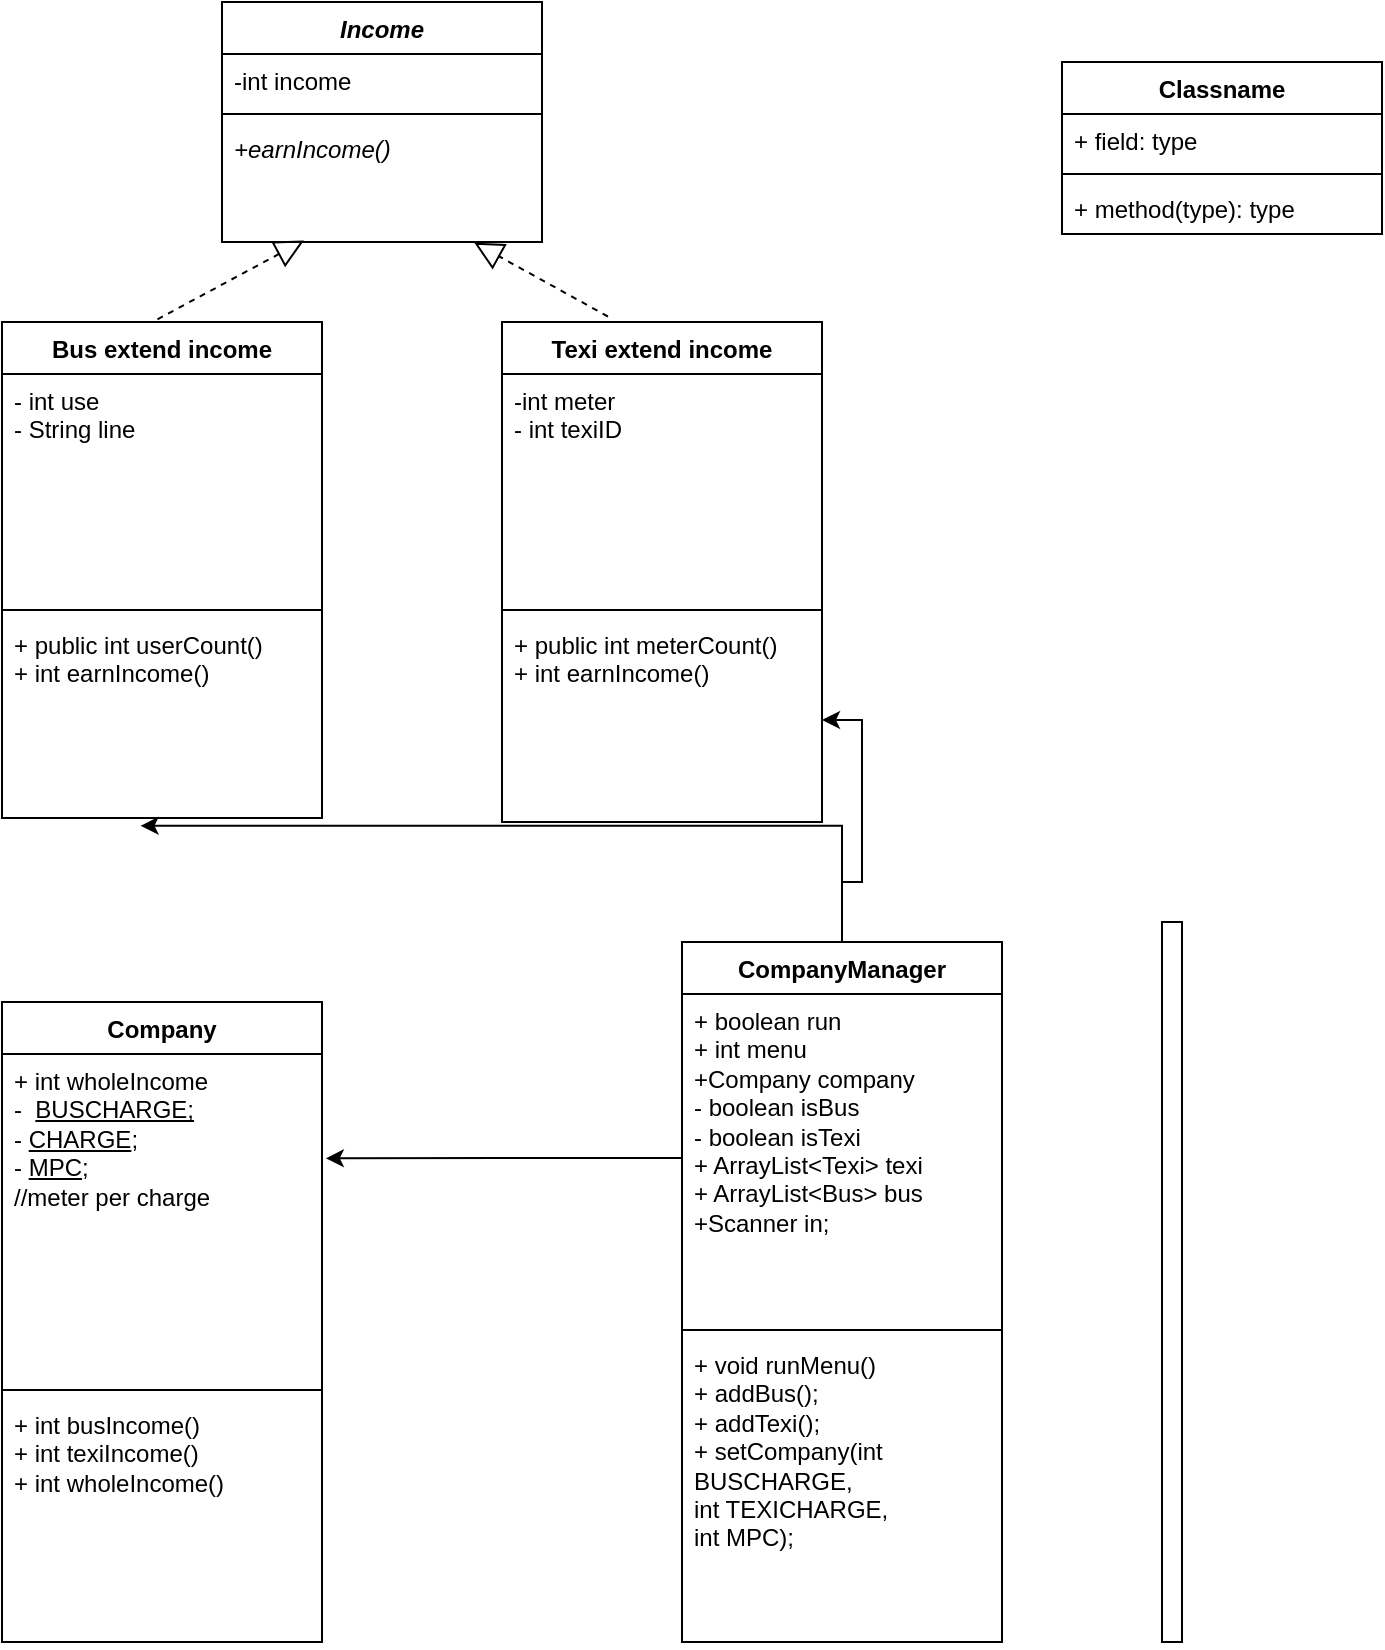 <mxfile version="21.0.10" type="device"><diagram id="C5RBs43oDa-KdzZeNtuy" name="Page-1"><mxGraphModel dx="1014" dy="889" grid="1" gridSize="10" guides="1" tooltips="1" connect="1" arrows="1" fold="1" page="1" pageScale="1" pageWidth="827" pageHeight="1169" math="0" shadow="0"><root><mxCell id="WIyWlLk6GJQsqaUBKTNV-0"/><mxCell id="WIyWlLk6GJQsqaUBKTNV-1" parent="WIyWlLk6GJQsqaUBKTNV-0"/><mxCell id="6n3004DIHYZW_wmO55Ti-4" value="&lt;i&gt;Income&lt;/i&gt;" style="swimlane;fontStyle=1;align=center;verticalAlign=top;childLayout=stackLayout;horizontal=1;startSize=26;horizontalStack=0;resizeParent=1;resizeParentMax=0;resizeLast=0;collapsible=1;marginBottom=0;whiteSpace=wrap;html=1;" vertex="1" parent="WIyWlLk6GJQsqaUBKTNV-1"><mxGeometry x="120" y="230" width="160" height="120" as="geometry"/></mxCell><mxCell id="6n3004DIHYZW_wmO55Ti-5" value="-int income" style="text;strokeColor=none;fillColor=none;align=left;verticalAlign=top;spacingLeft=4;spacingRight=4;overflow=hidden;rotatable=0;points=[[0,0.5],[1,0.5]];portConstraint=eastwest;whiteSpace=wrap;html=1;" vertex="1" parent="6n3004DIHYZW_wmO55Ti-4"><mxGeometry y="26" width="160" height="26" as="geometry"/></mxCell><mxCell id="6n3004DIHYZW_wmO55Ti-6" value="" style="line;strokeWidth=1;fillColor=none;align=left;verticalAlign=middle;spacingTop=-1;spacingLeft=3;spacingRight=3;rotatable=0;labelPosition=right;points=[];portConstraint=eastwest;strokeColor=inherit;" vertex="1" parent="6n3004DIHYZW_wmO55Ti-4"><mxGeometry y="52" width="160" height="8" as="geometry"/></mxCell><mxCell id="6n3004DIHYZW_wmO55Ti-7" value="&lt;i&gt;+earnIncome()&lt;/i&gt;" style="text;strokeColor=none;fillColor=none;align=left;verticalAlign=top;spacingLeft=4;spacingRight=4;overflow=hidden;rotatable=0;points=[[0,0.5],[1,0.5]];portConstraint=eastwest;whiteSpace=wrap;html=1;" vertex="1" parent="6n3004DIHYZW_wmO55Ti-4"><mxGeometry y="60" width="160" height="60" as="geometry"/></mxCell><mxCell id="6n3004DIHYZW_wmO55Ti-8" value="" style="endArrow=block;dashed=1;endFill=0;endSize=12;html=1;rounded=0;entryX=0.256;entryY=0.988;entryDx=0;entryDy=0;entryPerimeter=0;exitX=0.453;exitY=0.006;exitDx=0;exitDy=0;exitPerimeter=0;" edge="1" parent="WIyWlLk6GJQsqaUBKTNV-1" source="6n3004DIHYZW_wmO55Ti-9" target="6n3004DIHYZW_wmO55Ti-7"><mxGeometry width="160" relative="1" as="geometry"><mxPoint x="90" y="370" as="sourcePoint"/><mxPoint x="150" y="260" as="targetPoint"/></mxGeometry></mxCell><mxCell id="6n3004DIHYZW_wmO55Ti-9" value="Bus extend income" style="swimlane;fontStyle=1;align=center;verticalAlign=top;childLayout=stackLayout;horizontal=1;startSize=26;horizontalStack=0;resizeParent=1;resizeParentMax=0;resizeLast=0;collapsible=1;marginBottom=0;whiteSpace=wrap;html=1;" vertex="1" parent="WIyWlLk6GJQsqaUBKTNV-1"><mxGeometry x="10" y="390" width="160" height="248" as="geometry"/></mxCell><mxCell id="6n3004DIHYZW_wmO55Ti-10" value="- int use&lt;br&gt;- String line&lt;br&gt;" style="text;strokeColor=none;fillColor=none;align=left;verticalAlign=top;spacingLeft=4;spacingRight=4;overflow=hidden;rotatable=0;points=[[0,0.5],[1,0.5]];portConstraint=eastwest;whiteSpace=wrap;html=1;" vertex="1" parent="6n3004DIHYZW_wmO55Ti-9"><mxGeometry y="26" width="160" height="114" as="geometry"/></mxCell><mxCell id="6n3004DIHYZW_wmO55Ti-11" value="" style="line;strokeWidth=1;fillColor=none;align=left;verticalAlign=middle;spacingTop=-1;spacingLeft=3;spacingRight=3;rotatable=0;labelPosition=right;points=[];portConstraint=eastwest;strokeColor=inherit;" vertex="1" parent="6n3004DIHYZW_wmO55Ti-9"><mxGeometry y="140" width="160" height="8" as="geometry"/></mxCell><mxCell id="6n3004DIHYZW_wmO55Ti-12" value="+ public int userCount()&lt;br&gt;+ int earnIncome()" style="text;strokeColor=none;fillColor=none;align=left;verticalAlign=top;spacingLeft=4;spacingRight=4;overflow=hidden;rotatable=0;points=[[0,0.5],[1,0.5]];portConstraint=eastwest;whiteSpace=wrap;html=1;" vertex="1" parent="6n3004DIHYZW_wmO55Ti-9"><mxGeometry y="148" width="160" height="100" as="geometry"/></mxCell><mxCell id="6n3004DIHYZW_wmO55Ti-13" value="Texi extend income" style="swimlane;fontStyle=1;align=center;verticalAlign=top;childLayout=stackLayout;horizontal=1;startSize=26;horizontalStack=0;resizeParent=1;resizeParentMax=0;resizeLast=0;collapsible=1;marginBottom=0;whiteSpace=wrap;html=1;" vertex="1" parent="WIyWlLk6GJQsqaUBKTNV-1"><mxGeometry x="260" y="390" width="160" height="250" as="geometry"/></mxCell><mxCell id="6n3004DIHYZW_wmO55Ti-14" value="-int meter&lt;br&gt;- int texiID&lt;br&gt;" style="text;strokeColor=none;fillColor=none;align=left;verticalAlign=top;spacingLeft=4;spacingRight=4;overflow=hidden;rotatable=0;points=[[0,0.5],[1,0.5]];portConstraint=eastwest;whiteSpace=wrap;html=1;" vertex="1" parent="6n3004DIHYZW_wmO55Ti-13"><mxGeometry y="26" width="160" height="114" as="geometry"/></mxCell><mxCell id="6n3004DIHYZW_wmO55Ti-15" value="" style="line;strokeWidth=1;fillColor=none;align=left;verticalAlign=middle;spacingTop=-1;spacingLeft=3;spacingRight=3;rotatable=0;labelPosition=right;points=[];portConstraint=eastwest;strokeColor=inherit;" vertex="1" parent="6n3004DIHYZW_wmO55Ti-13"><mxGeometry y="140" width="160" height="8" as="geometry"/></mxCell><mxCell id="6n3004DIHYZW_wmO55Ti-16" value="+ public int meterCount()&lt;br&gt;+ int earnIncome()" style="text;strokeColor=none;fillColor=none;align=left;verticalAlign=top;spacingLeft=4;spacingRight=4;overflow=hidden;rotatable=0;points=[[0,0.5],[1,0.5]];portConstraint=eastwest;whiteSpace=wrap;html=1;" vertex="1" parent="6n3004DIHYZW_wmO55Ti-13"><mxGeometry y="148" width="160" height="102" as="geometry"/></mxCell><mxCell id="6n3004DIHYZW_wmO55Ti-17" value="" style="endArrow=block;dashed=1;endFill=0;endSize=12;html=1;rounded=0;entryX=0.788;entryY=1.005;entryDx=0;entryDy=0;entryPerimeter=0;exitX=0.331;exitY=-0.011;exitDx=0;exitDy=0;exitPerimeter=0;" edge="1" parent="WIyWlLk6GJQsqaUBKTNV-1" source="6n3004DIHYZW_wmO55Ti-13" target="6n3004DIHYZW_wmO55Ti-7"><mxGeometry width="160" relative="1" as="geometry"><mxPoint x="310" y="370" as="sourcePoint"/><mxPoint x="250" y="260" as="targetPoint"/></mxGeometry></mxCell><mxCell id="6n3004DIHYZW_wmO55Ti-60" style="edgeStyle=orthogonalEdgeStyle;rounded=0;orthogonalLoop=1;jettySize=auto;html=1;exitX=0.5;exitY=0;exitDx=0;exitDy=0;entryX=1;entryY=0.5;entryDx=0;entryDy=0;" edge="1" parent="WIyWlLk6GJQsqaUBKTNV-1" source="6n3004DIHYZW_wmO55Ti-27" target="6n3004DIHYZW_wmO55Ti-16"><mxGeometry relative="1" as="geometry"/></mxCell><mxCell id="6n3004DIHYZW_wmO55Ti-61" style="edgeStyle=orthogonalEdgeStyle;rounded=0;orthogonalLoop=1;jettySize=auto;html=1;exitX=0.5;exitY=0;exitDx=0;exitDy=0;entryX=0.433;entryY=1.039;entryDx=0;entryDy=0;entryPerimeter=0;" edge="1" parent="WIyWlLk6GJQsqaUBKTNV-1" source="6n3004DIHYZW_wmO55Ti-27" target="6n3004DIHYZW_wmO55Ti-12"><mxGeometry relative="1" as="geometry"/></mxCell><mxCell id="6n3004DIHYZW_wmO55Ti-27" value="CompanyManager" style="swimlane;fontStyle=1;align=center;verticalAlign=top;childLayout=stackLayout;horizontal=1;startSize=26;horizontalStack=0;resizeParent=1;resizeParentMax=0;resizeLast=0;collapsible=1;marginBottom=0;whiteSpace=wrap;html=1;" vertex="1" parent="WIyWlLk6GJQsqaUBKTNV-1"><mxGeometry x="350.0" y="700" width="160" height="350" as="geometry"/></mxCell><mxCell id="6n3004DIHYZW_wmO55Ti-28" value="+ boolean run&lt;br&gt;+ int menu&lt;br&gt;+Company company&lt;br&gt;- boolean isBus&lt;br&gt;- boolean isTexi&lt;br&gt;+ ArrayList&amp;lt;Texi&amp;gt; texi&lt;br style=&quot;border-color: var(--border-color);&quot;&gt;+ ArrayList&amp;lt;Bus&amp;gt; bus&lt;br&gt;+Scanner in;" style="text;strokeColor=none;fillColor=none;align=left;verticalAlign=top;spacingLeft=4;spacingRight=4;overflow=hidden;rotatable=0;points=[[0,0.5],[1,0.5]];portConstraint=eastwest;whiteSpace=wrap;html=1;" vertex="1" parent="6n3004DIHYZW_wmO55Ti-27"><mxGeometry y="26" width="160" height="164" as="geometry"/></mxCell><mxCell id="6n3004DIHYZW_wmO55Ti-29" value="" style="line;strokeWidth=1;fillColor=none;align=left;verticalAlign=middle;spacingTop=-1;spacingLeft=3;spacingRight=3;rotatable=0;labelPosition=right;points=[];portConstraint=eastwest;strokeColor=inherit;" vertex="1" parent="6n3004DIHYZW_wmO55Ti-27"><mxGeometry y="190" width="160" height="8" as="geometry"/></mxCell><mxCell id="6n3004DIHYZW_wmO55Ti-30" value="+ void runMenu()&lt;br&gt;+ addBus();&lt;br&gt;+ addTexi();&lt;br&gt;+ setCompany(int BUSCHARGE, &lt;br&gt;int TEXICHARGE,&lt;br&gt;int MPC);&lt;br&gt;" style="text;strokeColor=none;fillColor=none;align=left;verticalAlign=top;spacingLeft=4;spacingRight=4;overflow=hidden;rotatable=0;points=[[0,0.5],[1,0.5]];portConstraint=eastwest;whiteSpace=wrap;html=1;" vertex="1" parent="6n3004DIHYZW_wmO55Ti-27"><mxGeometry y="198" width="160" height="152" as="geometry"/></mxCell><mxCell id="6n3004DIHYZW_wmO55Ti-44" value="Company" style="swimlane;fontStyle=1;align=center;verticalAlign=top;childLayout=stackLayout;horizontal=1;startSize=26;horizontalStack=0;resizeParent=1;resizeParentMax=0;resizeLast=0;collapsible=1;marginBottom=0;whiteSpace=wrap;html=1;" vertex="1" parent="WIyWlLk6GJQsqaUBKTNV-1"><mxGeometry x="10" y="730" width="160" height="320" as="geometry"/></mxCell><mxCell id="6n3004DIHYZW_wmO55Ti-45" value="+ int wholeIncome&lt;br&gt;-&amp;nbsp; &lt;u&gt;BUSCHARGE;&lt;/u&gt;&lt;br&gt;- &lt;u&gt;CHARGE&lt;/u&gt;;&lt;br style=&quot;border-color: var(--border-color);&quot;&gt;- &lt;u&gt;MPC&lt;/u&gt;;&amp;nbsp;&lt;br style=&quot;border-color: var(--border-color);&quot;&gt;//meter per charge" style="text;strokeColor=none;fillColor=none;align=left;verticalAlign=top;spacingLeft=4;spacingRight=4;overflow=hidden;rotatable=0;points=[[0,0.5],[1,0.5]];portConstraint=eastwest;whiteSpace=wrap;html=1;" vertex="1" parent="6n3004DIHYZW_wmO55Ti-44"><mxGeometry y="26" width="160" height="164" as="geometry"/></mxCell><mxCell id="6n3004DIHYZW_wmO55Ti-46" value="" style="line;strokeWidth=1;fillColor=none;align=left;verticalAlign=middle;spacingTop=-1;spacingLeft=3;spacingRight=3;rotatable=0;labelPosition=right;points=[];portConstraint=eastwest;strokeColor=inherit;" vertex="1" parent="6n3004DIHYZW_wmO55Ti-44"><mxGeometry y="190" width="160" height="8" as="geometry"/></mxCell><mxCell id="6n3004DIHYZW_wmO55Ti-47" value="+ int busIncome()&lt;br&gt;+ int texiIncome()&lt;br&gt;+ int wholeIncome()" style="text;strokeColor=none;fillColor=none;align=left;verticalAlign=top;spacingLeft=4;spacingRight=4;overflow=hidden;rotatable=0;points=[[0,0.5],[1,0.5]];portConstraint=eastwest;whiteSpace=wrap;html=1;" vertex="1" parent="6n3004DIHYZW_wmO55Ti-44"><mxGeometry y="198" width="160" height="122" as="geometry"/></mxCell><mxCell id="6n3004DIHYZW_wmO55Ti-59" style="edgeStyle=orthogonalEdgeStyle;rounded=0;orthogonalLoop=1;jettySize=auto;html=1;entryX=1.012;entryY=0.318;entryDx=0;entryDy=0;entryPerimeter=0;" edge="1" parent="WIyWlLk6GJQsqaUBKTNV-1" source="6n3004DIHYZW_wmO55Ti-28" target="6n3004DIHYZW_wmO55Ti-45"><mxGeometry relative="1" as="geometry"/></mxCell><mxCell id="6n3004DIHYZW_wmO55Ti-62" value="Classname" style="swimlane;fontStyle=1;align=center;verticalAlign=top;childLayout=stackLayout;horizontal=1;startSize=26;horizontalStack=0;resizeParent=1;resizeParentMax=0;resizeLast=0;collapsible=1;marginBottom=0;whiteSpace=wrap;html=1;" vertex="1" parent="WIyWlLk6GJQsqaUBKTNV-1"><mxGeometry x="540" y="260" width="160" height="86" as="geometry"/></mxCell><mxCell id="6n3004DIHYZW_wmO55Ti-63" value="+ field: type" style="text;strokeColor=none;fillColor=none;align=left;verticalAlign=top;spacingLeft=4;spacingRight=4;overflow=hidden;rotatable=0;points=[[0,0.5],[1,0.5]];portConstraint=eastwest;whiteSpace=wrap;html=1;" vertex="1" parent="6n3004DIHYZW_wmO55Ti-62"><mxGeometry y="26" width="160" height="26" as="geometry"/></mxCell><mxCell id="6n3004DIHYZW_wmO55Ti-64" value="" style="line;strokeWidth=1;fillColor=none;align=left;verticalAlign=middle;spacingTop=-1;spacingLeft=3;spacingRight=3;rotatable=0;labelPosition=right;points=[];portConstraint=eastwest;strokeColor=inherit;" vertex="1" parent="6n3004DIHYZW_wmO55Ti-62"><mxGeometry y="52" width="160" height="8" as="geometry"/></mxCell><mxCell id="6n3004DIHYZW_wmO55Ti-65" value="+ method(type): type" style="text;strokeColor=none;fillColor=none;align=left;verticalAlign=top;spacingLeft=4;spacingRight=4;overflow=hidden;rotatable=0;points=[[0,0.5],[1,0.5]];portConstraint=eastwest;whiteSpace=wrap;html=1;" vertex="1" parent="6n3004DIHYZW_wmO55Ti-62"><mxGeometry y="60" width="160" height="26" as="geometry"/></mxCell><mxCell id="6n3004DIHYZW_wmO55Ti-74" value="" style="html=1;points=[];perimeter=orthogonalPerimeter;outlineConnect=0;targetShapes=umlLifeline;portConstraint=eastwest;newEdgeStyle={&quot;edgeStyle&quot;:&quot;elbowEdgeStyle&quot;,&quot;elbow&quot;:&quot;vertical&quot;,&quot;curved&quot;:0,&quot;rounded&quot;:0};" vertex="1" parent="WIyWlLk6GJQsqaUBKTNV-1"><mxGeometry x="590" y="690" width="10" height="360" as="geometry"/></mxCell></root></mxGraphModel></diagram></mxfile>
